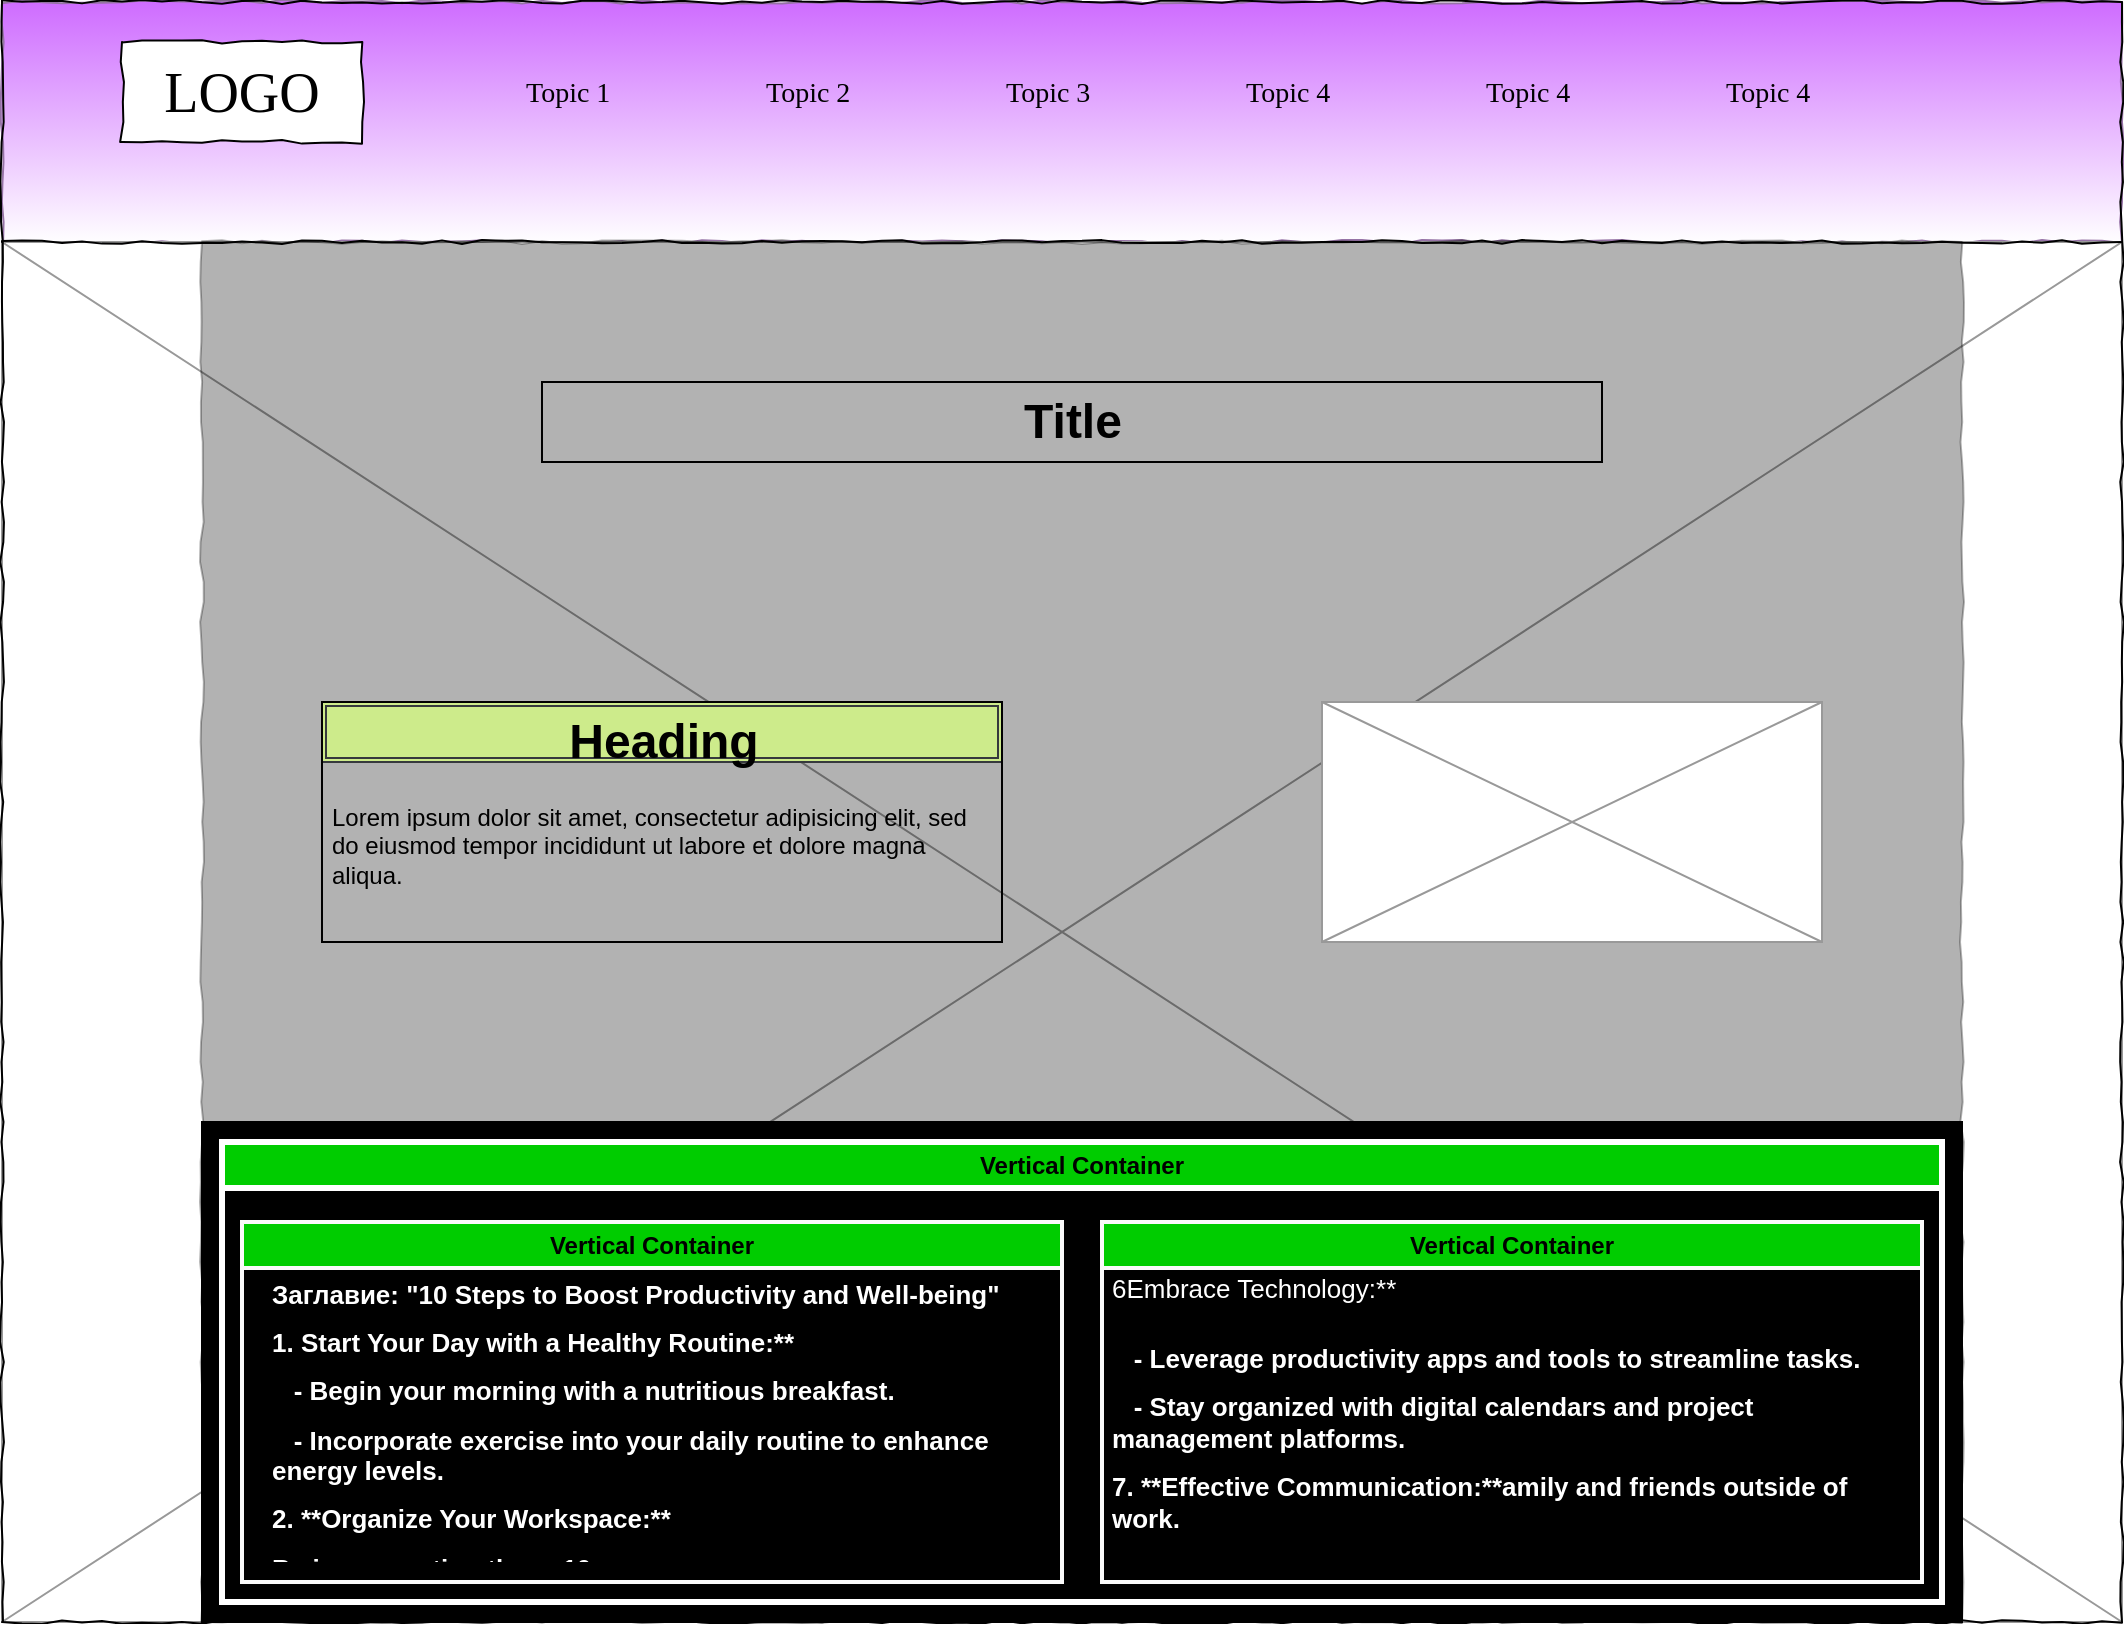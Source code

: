 <mxfile version="23.1.5" type="device">
  <diagram name="Page-1" id="03018318-947c-dd8e-b7a3-06fadd420f32">
    <mxGraphModel dx="1764" dy="916" grid="1" gridSize="10" guides="1" tooltips="1" connect="1" arrows="1" fold="1" page="1" pageScale="1" pageWidth="1100" pageHeight="850" background="none" math="0" shadow="0">
      <root>
        <mxCell id="0" />
        <mxCell id="1" parent="0" />
        <mxCell id="I0dKGSRSYeda3cMNL7MX-3" value="" style="whiteSpace=wrap;html=1;rounded=0;shadow=0;labelBackgroundColor=none;strokeWidth=1;fillColor=#ce6bff;fontFamily=Verdana;fontSize=12;align=center;comic=1;strokeColor=#9673a6;fillStyle=solid;gradientColor=#ffffff;" vertex="1" parent="1">
          <mxGeometry x="20" y="20" width="1060" height="120" as="geometry" />
        </mxCell>
        <mxCell id="I0dKGSRSYeda3cMNL7MX-4" value="" style="verticalLabelPosition=bottom;shadow=0;dashed=0;align=center;html=1;verticalAlign=top;strokeWidth=1;shape=mxgraph.mockup.graphics.simpleIcon;strokeColor=#999999;" vertex="1" parent="1">
          <mxGeometry x="20" y="140" width="1060" height="690" as="geometry" />
        </mxCell>
        <mxCell id="677b7b8949515195-1" value="" style="whiteSpace=wrap;html=1;rounded=0;shadow=0;labelBackgroundColor=none;strokeColor=#000000;strokeWidth=1;fillColor=none;fontFamily=Verdana;fontSize=12;fontColor=#000000;align=center;comic=1;" parent="1" vertex="1">
          <mxGeometry x="20" y="20" width="1060" height="810" as="geometry" />
        </mxCell>
        <mxCell id="677b7b8949515195-2" value="LOGO" style="whiteSpace=wrap;html=1;rounded=0;shadow=0;labelBackgroundColor=none;strokeWidth=1;fontFamily=Verdana;fontSize=28;align=center;comic=1;" parent="1" vertex="1">
          <mxGeometry x="80" y="40" width="120" height="50" as="geometry" />
        </mxCell>
        <mxCell id="677b7b8949515195-4" value="Topic 1" style="text;html=1;points=[];align=left;verticalAlign=top;spacingTop=-4;fontSize=14;fontFamily=Verdana" parent="1" vertex="1">
          <mxGeometry x="280" y="55" width="60" height="20" as="geometry" />
        </mxCell>
        <mxCell id="677b7b8949515195-5" value="Topic 2" style="text;html=1;points=[];align=left;verticalAlign=top;spacingTop=-4;fontSize=14;fontFamily=Verdana" parent="1" vertex="1">
          <mxGeometry x="400" y="55" width="60" height="20" as="geometry" />
        </mxCell>
        <mxCell id="677b7b8949515195-6" value="Topic 3" style="text;html=1;points=[];align=left;verticalAlign=top;spacingTop=-4;fontSize=14;fontFamily=Verdana" parent="1" vertex="1">
          <mxGeometry x="520" y="55" width="60" height="20" as="geometry" />
        </mxCell>
        <mxCell id="677b7b8949515195-7" value="Topic 4" style="text;html=1;points=[];align=left;verticalAlign=top;spacingTop=-4;fontSize=14;fontFamily=Verdana" parent="1" vertex="1">
          <mxGeometry x="640" y="55" width="60" height="20" as="geometry" />
        </mxCell>
        <mxCell id="677b7b8949515195-8" value="" style="whiteSpace=wrap;html=1;rounded=0;shadow=0;labelBackgroundColor=none;strokeWidth=1;fillColor=#000000;fontFamily=Verdana;fontSize=12;align=center;comic=1;fillStyle=solid;gradientColor=none;gradientDirection=radial;strokeColor=default;opacity=30;" parent="1" vertex="1">
          <mxGeometry x="120" y="140" width="880" height="690" as="geometry" />
        </mxCell>
        <mxCell id="677b7b8949515195-9" value="" style="line;strokeWidth=1;html=1;rounded=0;shadow=0;labelBackgroundColor=none;fillColor=none;fontFamily=Verdana;fontSize=14;fontColor=#000000;align=center;comic=1;" parent="1" vertex="1">
          <mxGeometry x="20" y="130" width="1060" height="20" as="geometry" />
        </mxCell>
        <mxCell id="I0dKGSRSYeda3cMNL7MX-1" value="Topic 4" style="text;html=1;points=[];align=left;verticalAlign=top;spacingTop=-4;fontSize=14;fontFamily=Verdana" vertex="1" parent="1">
          <mxGeometry x="760" y="55" width="60" height="20" as="geometry" />
        </mxCell>
        <mxCell id="I0dKGSRSYeda3cMNL7MX-2" value="Topic 4" style="text;html=1;points=[];align=left;verticalAlign=top;spacingTop=-4;fontSize=14;fontFamily=Verdana" vertex="1" parent="1">
          <mxGeometry x="880" y="55" width="60" height="20" as="geometry" />
        </mxCell>
        <mxCell id="I0dKGSRSYeda3cMNL7MX-5" value="Title" style="text;strokeColor=default;fillColor=none;html=1;fontSize=24;fontStyle=1;verticalAlign=middle;align=center;" vertex="1" parent="1">
          <mxGeometry x="290" y="210" width="530" height="40" as="geometry" />
        </mxCell>
        <mxCell id="I0dKGSRSYeda3cMNL7MX-6" value="" style="shape=ext;double=1;rounded=0;whiteSpace=wrap;html=1;gradientColor=none;opacity=0;strokeWidth=6;" vertex="1" parent="1">
          <mxGeometry x="210" y="370" width="360" height="40" as="geometry" />
        </mxCell>
        <mxCell id="I0dKGSRSYeda3cMNL7MX-7" value="" style="shape=ext;double=1;rounded=0;whiteSpace=wrap;html=1;fillColor=#cdeb8b;strokeColor=#36393d;" vertex="1" parent="1">
          <mxGeometry x="180" y="370" width="340" height="30" as="geometry" />
        </mxCell>
        <mxCell id="I0dKGSRSYeda3cMNL7MX-9" value="&lt;h1 style=&quot;text-align: center;&quot;&gt;Heading&lt;/h1&gt;&lt;p&gt;Lorem ipsum dolor sit amet, consectetur adipisicing elit, sed do eiusmod tempor incididunt ut labore et dolore magna aliqua.&lt;/p&gt;" style="text;html=1;spacing=5;spacingTop=-20;whiteSpace=wrap;overflow=hidden;rounded=0;strokeColor=default;" vertex="1" parent="1">
          <mxGeometry x="180" y="370" width="340" height="120" as="geometry" />
        </mxCell>
        <mxCell id="I0dKGSRSYeda3cMNL7MX-10" value="" style="verticalLabelPosition=bottom;shadow=0;dashed=0;align=center;html=1;verticalAlign=top;strokeWidth=1;shape=mxgraph.mockup.graphics.simpleIcon;strokeColor=#999999;" vertex="1" parent="1">
          <mxGeometry x="680" y="370" width="250" height="120" as="geometry" />
        </mxCell>
        <mxCell id="I0dKGSRSYeda3cMNL7MX-11" value="" style="rounded=0;whiteSpace=wrap;html=1;fillColor=#000000;" vertex="1" parent="1">
          <mxGeometry x="120" y="580" width="880" height="250" as="geometry" />
        </mxCell>
        <mxCell id="I0dKGSRSYeda3cMNL7MX-12" value="Vertical Container" style="swimlane;whiteSpace=wrap;html=1;strokeColor=#ffffff;strokeWidth=3;fillColor=#00CC00;" vertex="1" parent="1">
          <mxGeometry x="130" y="590" width="860" height="230" as="geometry" />
        </mxCell>
        <mxCell id="I0dKGSRSYeda3cMNL7MX-13" value="Vertical Container" style="swimlane;whiteSpace=wrap;html=1;strokeColor=#FAFAFA;strokeWidth=2;fillColor=#00CC00;" vertex="1" parent="I0dKGSRSYeda3cMNL7MX-12">
          <mxGeometry x="10" y="40" width="410" height="180" as="geometry" />
        </mxCell>
        <mxCell id="I0dKGSRSYeda3cMNL7MX-14" value="Vertical Container" style="swimlane;whiteSpace=wrap;html=1;strokeColor=#FAFAFA;strokeWidth=2;fillColor=#00CC00;" vertex="1" parent="I0dKGSRSYeda3cMNL7MX-12">
          <mxGeometry x="440" y="40" width="410" height="180" as="geometry" />
        </mxCell>
        <mxCell id="I0dKGSRSYeda3cMNL7MX-16" value="&lt;h1&gt;&lt;span style=&quot;color: rgb(255, 255, 255); font-size: 13px; background-color: initial; font-weight: normal;&quot;&gt;6Embrace Technology:**&lt;/span&gt;&lt;br&gt;&lt;/h1&gt;&lt;div&gt;&lt;h1 style=&quot;border-color: var(--border-color); color: rgb(255, 255, 255); font-size: 13px;&quot;&gt;&lt;font style=&quot;border-color: var(--border-color);&quot;&gt;&amp;nbsp; &amp;nbsp;- Leverage productivity apps and tools to streamline tasks.&lt;/font&gt;&lt;/h1&gt;&lt;h1 style=&quot;border-color: var(--border-color); color: rgb(255, 255, 255); font-size: 13px;&quot;&gt;&lt;font style=&quot;border-color: var(--border-color);&quot;&gt;&amp;nbsp; &amp;nbsp;- Stay organized with digital calendars and project management platforms.&lt;/font&gt;&lt;/h1&gt;&lt;h1 style=&quot;border-color: var(--border-color); color: rgb(255, 255, 255); font-size: 13px;&quot;&gt;&lt;font style=&quot;border-color: var(--border-color);&quot;&gt;7. **Effective Communication:**&lt;/font&gt;amily and friends outside of work.&lt;/h1&gt;&lt;/div&gt;&lt;div&gt;&lt;font style=&quot;border-color: var(--border-color);&quot;&gt;&lt;br&gt;&lt;/font&gt;&lt;/div&gt;" style="text;html=1;spacing=5;spacingTop=-20;whiteSpace=wrap;overflow=hidden;rounded=0;" vertex="1" parent="I0dKGSRSYeda3cMNL7MX-14">
          <mxGeometry y="10" width="400" height="160" as="geometry" />
        </mxCell>
        <mxCell id="I0dKGSRSYeda3cMNL7MX-15" value="&lt;h1 style=&quot;font-size: 13px;&quot;&gt;&lt;font style=&quot;font-size: 13px;&quot;&gt;Заглавие: &quot;10 Steps to Boost Productivity and Well-being&quot;&lt;/font&gt;&lt;/h1&gt;&lt;h1 style=&quot;font-size: 13px;&quot;&gt;&lt;font style=&quot;font-size: 13px;&quot;&gt;1. Start Your Day with a Healthy Routine:**&lt;/font&gt;&lt;/h1&gt;&lt;h1 style=&quot;font-size: 13px;&quot;&gt;&lt;font style=&quot;font-size: 13px;&quot;&gt;&amp;nbsp; &amp;nbsp;- Begin your morning with a nutritious breakfast.&lt;/font&gt;&lt;/h1&gt;&lt;h1 style=&quot;font-size: 13px;&quot;&gt;&lt;font style=&quot;font-size: 13px;&quot;&gt;&amp;nbsp; &amp;nbsp;- Incorporate exercise into your daily routine to enhance energy levels.&lt;/font&gt;&lt;/h1&gt;&lt;h1 style=&quot;font-size: 13px;&quot;&gt;&lt;font style=&quot;font-size: 13px;&quot;&gt;2. **Organize Your Workspace:**&lt;/font&gt;&lt;/h1&gt;&lt;h1 style=&quot;font-size: 13px;&quot;&gt;&lt;font style=&quot;font-size: 13px;&quot;&gt;By incorporating these 10&lt;/font&gt;&lt;/h1&gt;" style="text;html=1;spacing=5;spacingTop=-20;whiteSpace=wrap;overflow=hidden;rounded=0;fontColor=#FFFFFF;" vertex="1" parent="1">
          <mxGeometry x="150" y="660" width="390" height="140" as="geometry" />
        </mxCell>
      </root>
    </mxGraphModel>
  </diagram>
</mxfile>
